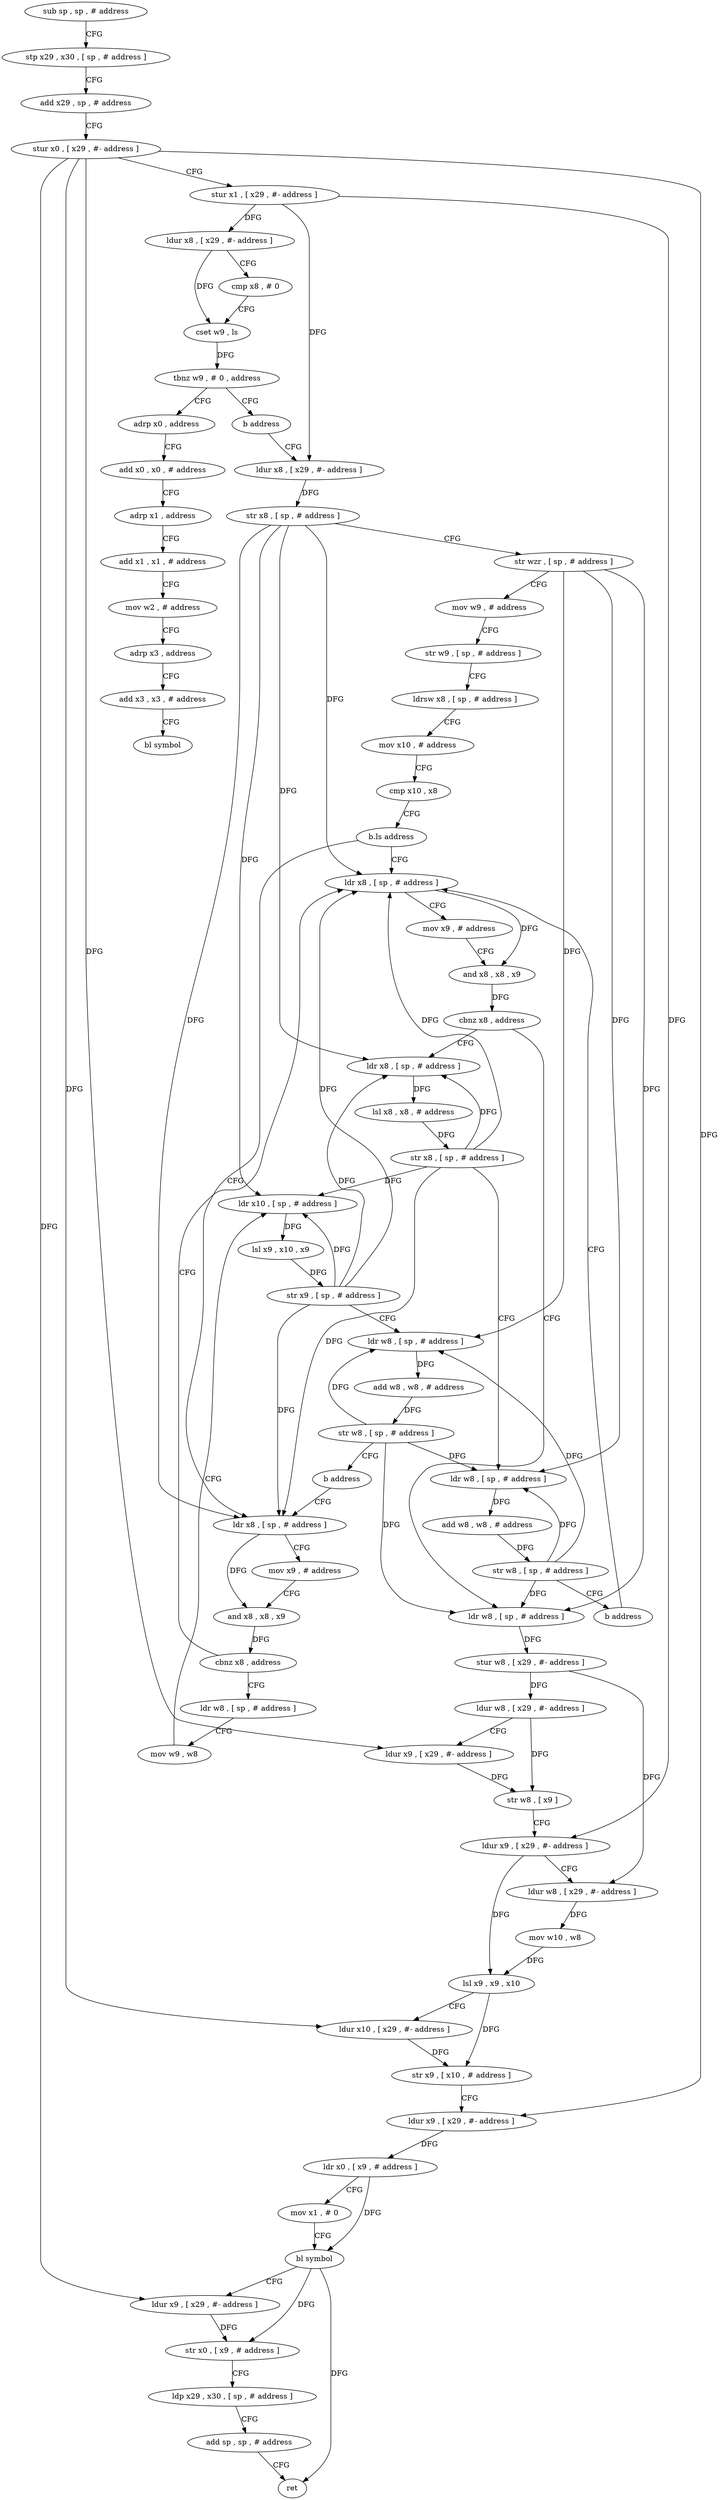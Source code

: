 digraph "func" {
"4276452" [label = "sub sp , sp , # address" ]
"4276456" [label = "stp x29 , x30 , [ sp , # address ]" ]
"4276460" [label = "add x29 , sp , # address" ]
"4276464" [label = "stur x0 , [ x29 , #- address ]" ]
"4276468" [label = "stur x1 , [ x29 , #- address ]" ]
"4276472" [label = "ldur x8 , [ x29 , #- address ]" ]
"4276476" [label = "cmp x8 , # 0" ]
"4276480" [label = "cset w9 , ls" ]
"4276484" [label = "tbnz w9 , # 0 , address" ]
"4276492" [label = "adrp x0 , address" ]
"4276488" [label = "b address" ]
"4276496" [label = "add x0 , x0 , # address" ]
"4276500" [label = "adrp x1 , address" ]
"4276504" [label = "add x1 , x1 , # address" ]
"4276508" [label = "mov w2 , # address" ]
"4276512" [label = "adrp x3 , address" ]
"4276516" [label = "add x3 , x3 , # address" ]
"4276520" [label = "bl symbol" ]
"4276524" [label = "ldur x8 , [ x29 , #- address ]" ]
"4276528" [label = "str x8 , [ sp , # address ]" ]
"4276532" [label = "str wzr , [ sp , # address ]" ]
"4276536" [label = "mov w9 , # address" ]
"4276540" [label = "str w9 , [ sp , # address ]" ]
"4276544" [label = "ldrsw x8 , [ sp , # address ]" ]
"4276548" [label = "mov x10 , # address" ]
"4276552" [label = "cmp x10 , x8" ]
"4276556" [label = "b.ls address" ]
"4276612" [label = "ldr x8 , [ sp , # address ]" ]
"4276560" [label = "ldr x8 , [ sp , # address ]" ]
"4276616" [label = "mov x9 , # address" ]
"4276620" [label = "and x8 , x8 , x9" ]
"4276624" [label = "cbnz x8 , address" ]
"4276656" [label = "ldr w8 , [ sp , # address ]" ]
"4276628" [label = "ldr x8 , [ sp , # address ]" ]
"4276564" [label = "mov x9 , # address" ]
"4276568" [label = "and x8 , x8 , x9" ]
"4276572" [label = "cbnz x8 , address" ]
"4276576" [label = "ldr w8 , [ sp , # address ]" ]
"4276660" [label = "stur w8 , [ x29 , #- address ]" ]
"4276664" [label = "ldur w8 , [ x29 , #- address ]" ]
"4276668" [label = "ldur x9 , [ x29 , #- address ]" ]
"4276672" [label = "str w8 , [ x9 ]" ]
"4276676" [label = "ldur x9 , [ x29 , #- address ]" ]
"4276680" [label = "ldur w8 , [ x29 , #- address ]" ]
"4276684" [label = "mov w10 , w8" ]
"4276688" [label = "lsl x9 , x9 , x10" ]
"4276692" [label = "ldur x10 , [ x29 , #- address ]" ]
"4276696" [label = "str x9 , [ x10 , # address ]" ]
"4276700" [label = "ldur x9 , [ x29 , #- address ]" ]
"4276704" [label = "ldr x0 , [ x9 , # address ]" ]
"4276708" [label = "mov x1 , # 0" ]
"4276712" [label = "bl symbol" ]
"4276716" [label = "ldur x9 , [ x29 , #- address ]" ]
"4276720" [label = "str x0 , [ x9 , # address ]" ]
"4276724" [label = "ldp x29 , x30 , [ sp , # address ]" ]
"4276728" [label = "add sp , sp , # address" ]
"4276732" [label = "ret" ]
"4276632" [label = "lsl x8 , x8 , # address" ]
"4276636" [label = "str x8 , [ sp , # address ]" ]
"4276640" [label = "ldr w8 , [ sp , # address ]" ]
"4276644" [label = "add w8 , w8 , # address" ]
"4276648" [label = "str w8 , [ sp , # address ]" ]
"4276652" [label = "b address" ]
"4276580" [label = "mov w9 , w8" ]
"4276584" [label = "ldr x10 , [ sp , # address ]" ]
"4276588" [label = "lsl x9 , x10 , x9" ]
"4276592" [label = "str x9 , [ sp , # address ]" ]
"4276596" [label = "ldr w8 , [ sp , # address ]" ]
"4276600" [label = "add w8 , w8 , # address" ]
"4276604" [label = "str w8 , [ sp , # address ]" ]
"4276608" [label = "b address" ]
"4276452" -> "4276456" [ label = "CFG" ]
"4276456" -> "4276460" [ label = "CFG" ]
"4276460" -> "4276464" [ label = "CFG" ]
"4276464" -> "4276468" [ label = "CFG" ]
"4276464" -> "4276668" [ label = "DFG" ]
"4276464" -> "4276692" [ label = "DFG" ]
"4276464" -> "4276700" [ label = "DFG" ]
"4276464" -> "4276716" [ label = "DFG" ]
"4276468" -> "4276472" [ label = "DFG" ]
"4276468" -> "4276524" [ label = "DFG" ]
"4276468" -> "4276676" [ label = "DFG" ]
"4276472" -> "4276476" [ label = "CFG" ]
"4276472" -> "4276480" [ label = "DFG" ]
"4276476" -> "4276480" [ label = "CFG" ]
"4276480" -> "4276484" [ label = "DFG" ]
"4276484" -> "4276492" [ label = "CFG" ]
"4276484" -> "4276488" [ label = "CFG" ]
"4276492" -> "4276496" [ label = "CFG" ]
"4276488" -> "4276524" [ label = "CFG" ]
"4276496" -> "4276500" [ label = "CFG" ]
"4276500" -> "4276504" [ label = "CFG" ]
"4276504" -> "4276508" [ label = "CFG" ]
"4276508" -> "4276512" [ label = "CFG" ]
"4276512" -> "4276516" [ label = "CFG" ]
"4276516" -> "4276520" [ label = "CFG" ]
"4276524" -> "4276528" [ label = "DFG" ]
"4276528" -> "4276532" [ label = "CFG" ]
"4276528" -> "4276612" [ label = "DFG" ]
"4276528" -> "4276560" [ label = "DFG" ]
"4276528" -> "4276628" [ label = "DFG" ]
"4276528" -> "4276584" [ label = "DFG" ]
"4276532" -> "4276536" [ label = "CFG" ]
"4276532" -> "4276656" [ label = "DFG" ]
"4276532" -> "4276640" [ label = "DFG" ]
"4276532" -> "4276596" [ label = "DFG" ]
"4276536" -> "4276540" [ label = "CFG" ]
"4276540" -> "4276544" [ label = "CFG" ]
"4276544" -> "4276548" [ label = "CFG" ]
"4276548" -> "4276552" [ label = "CFG" ]
"4276552" -> "4276556" [ label = "CFG" ]
"4276556" -> "4276612" [ label = "CFG" ]
"4276556" -> "4276560" [ label = "CFG" ]
"4276612" -> "4276616" [ label = "CFG" ]
"4276612" -> "4276620" [ label = "DFG" ]
"4276560" -> "4276564" [ label = "CFG" ]
"4276560" -> "4276568" [ label = "DFG" ]
"4276616" -> "4276620" [ label = "CFG" ]
"4276620" -> "4276624" [ label = "DFG" ]
"4276624" -> "4276656" [ label = "CFG" ]
"4276624" -> "4276628" [ label = "CFG" ]
"4276656" -> "4276660" [ label = "DFG" ]
"4276628" -> "4276632" [ label = "DFG" ]
"4276564" -> "4276568" [ label = "CFG" ]
"4276568" -> "4276572" [ label = "DFG" ]
"4276572" -> "4276612" [ label = "CFG" ]
"4276572" -> "4276576" [ label = "CFG" ]
"4276576" -> "4276580" [ label = "CFG" ]
"4276660" -> "4276664" [ label = "DFG" ]
"4276660" -> "4276680" [ label = "DFG" ]
"4276664" -> "4276668" [ label = "CFG" ]
"4276664" -> "4276672" [ label = "DFG" ]
"4276668" -> "4276672" [ label = "DFG" ]
"4276672" -> "4276676" [ label = "CFG" ]
"4276676" -> "4276680" [ label = "CFG" ]
"4276676" -> "4276688" [ label = "DFG" ]
"4276680" -> "4276684" [ label = "DFG" ]
"4276684" -> "4276688" [ label = "DFG" ]
"4276688" -> "4276692" [ label = "CFG" ]
"4276688" -> "4276696" [ label = "DFG" ]
"4276692" -> "4276696" [ label = "DFG" ]
"4276696" -> "4276700" [ label = "CFG" ]
"4276700" -> "4276704" [ label = "DFG" ]
"4276704" -> "4276708" [ label = "CFG" ]
"4276704" -> "4276712" [ label = "DFG" ]
"4276708" -> "4276712" [ label = "CFG" ]
"4276712" -> "4276716" [ label = "CFG" ]
"4276712" -> "4276720" [ label = "DFG" ]
"4276712" -> "4276732" [ label = "DFG" ]
"4276716" -> "4276720" [ label = "DFG" ]
"4276720" -> "4276724" [ label = "CFG" ]
"4276724" -> "4276728" [ label = "CFG" ]
"4276728" -> "4276732" [ label = "CFG" ]
"4276632" -> "4276636" [ label = "DFG" ]
"4276636" -> "4276640" [ label = "CFG" ]
"4276636" -> "4276612" [ label = "DFG" ]
"4276636" -> "4276560" [ label = "DFG" ]
"4276636" -> "4276628" [ label = "DFG" ]
"4276636" -> "4276584" [ label = "DFG" ]
"4276640" -> "4276644" [ label = "DFG" ]
"4276644" -> "4276648" [ label = "DFG" ]
"4276648" -> "4276652" [ label = "CFG" ]
"4276648" -> "4276656" [ label = "DFG" ]
"4276648" -> "4276640" [ label = "DFG" ]
"4276648" -> "4276596" [ label = "DFG" ]
"4276652" -> "4276612" [ label = "CFG" ]
"4276580" -> "4276584" [ label = "CFG" ]
"4276584" -> "4276588" [ label = "DFG" ]
"4276588" -> "4276592" [ label = "DFG" ]
"4276592" -> "4276596" [ label = "CFG" ]
"4276592" -> "4276612" [ label = "DFG" ]
"4276592" -> "4276560" [ label = "DFG" ]
"4276592" -> "4276628" [ label = "DFG" ]
"4276592" -> "4276584" [ label = "DFG" ]
"4276596" -> "4276600" [ label = "DFG" ]
"4276600" -> "4276604" [ label = "DFG" ]
"4276604" -> "4276608" [ label = "CFG" ]
"4276604" -> "4276656" [ label = "DFG" ]
"4276604" -> "4276640" [ label = "DFG" ]
"4276604" -> "4276596" [ label = "DFG" ]
"4276608" -> "4276560" [ label = "CFG" ]
}
